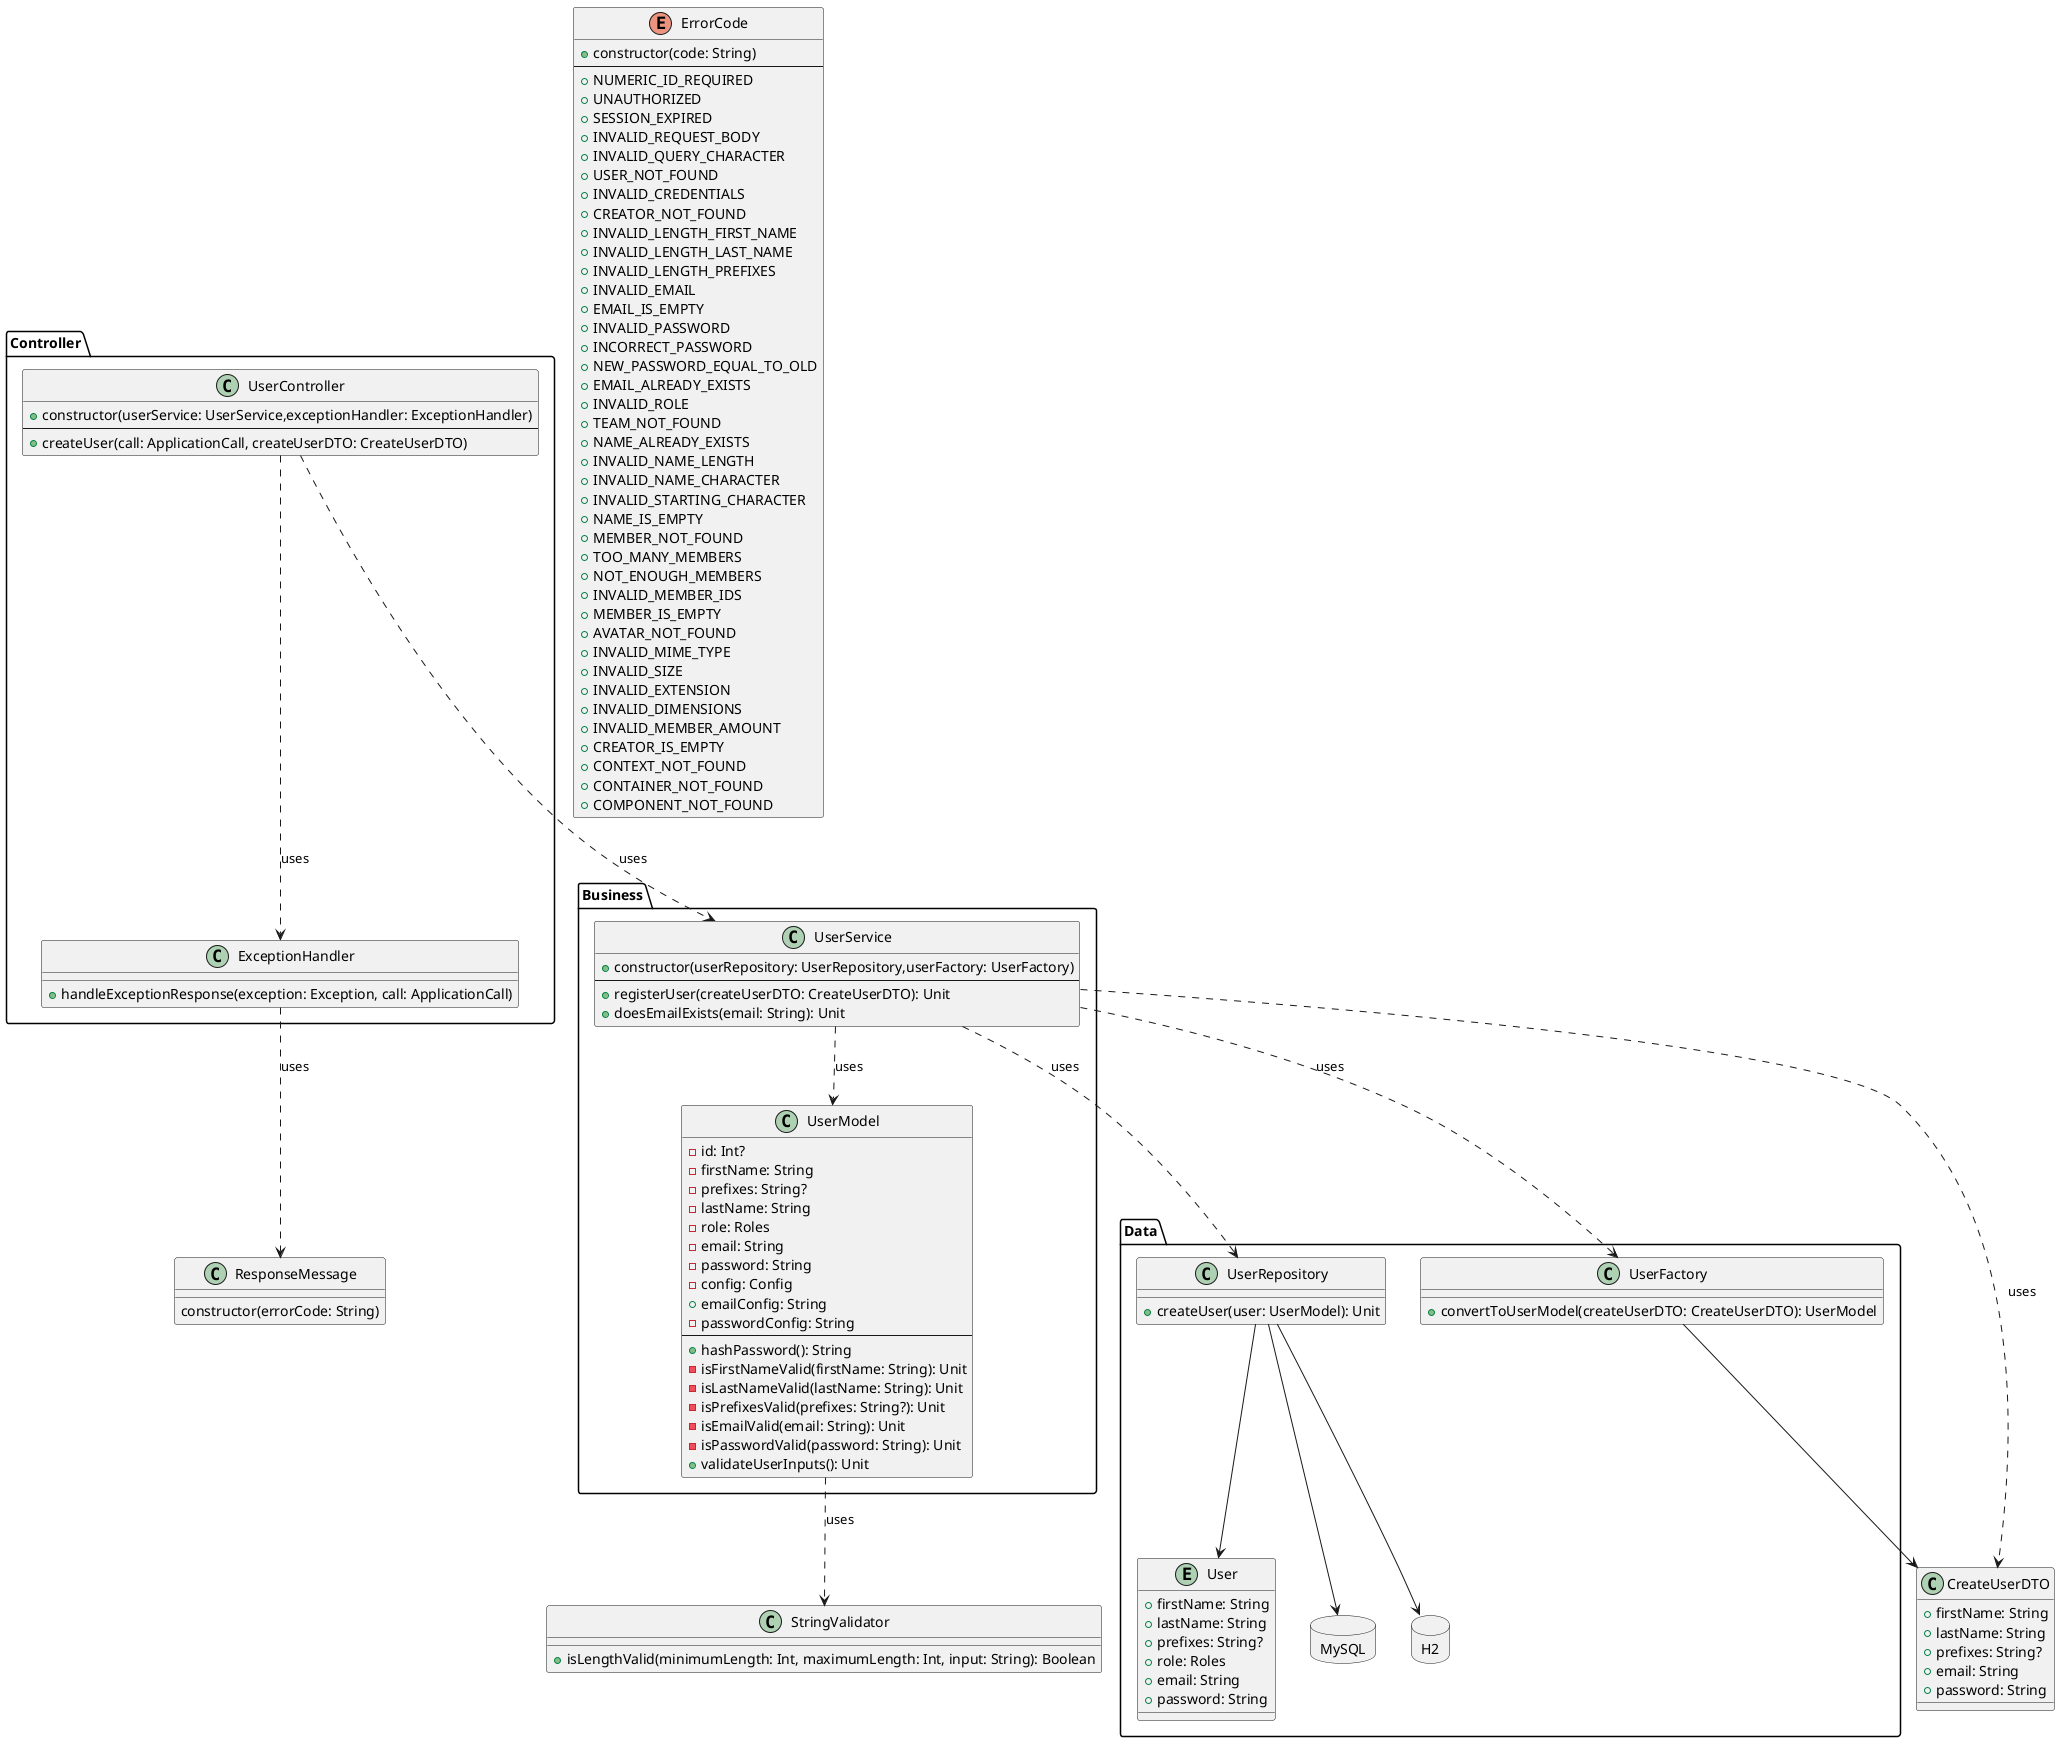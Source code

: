 @startuml
'https://plantuml.com/class-diagram

package Data <<Folder>> {
Entity User {
+ firstName: String
+ lastName: String
+ prefixes: String?
+ role: Roles
+ email: String
+ password: String
}


class UserRepository {
+ createUser(user: UserModel): Unit
}
class UserFactory {
+ convertToUserModel(createUserDTO: CreateUserDTO): UserModel
}
package MySQL <<Database>> {
}
package H2 <<Database>> {
}
UserRepository --> MySQL
UserRepository --> H2
UserRepository --> User
}
class CreateUserDTO {
+ firstName: String
+ lastName: String
+ prefixes: String?
+ email: String
+ password: String
}

package Controller <<Folder>> {
class UserController {
+ constructor(userService: UserService,exceptionHandler: ExceptionHandler)
--
+ createUser(call: ApplicationCall, createUserDTO: CreateUserDTO)
}
class ExceptionHandler {
+ handleExceptionResponse(exception: Exception, call: ApplicationCall)
}
UserController ..> ExceptionHandler : uses
}
class ResponseMessage {
constructor(errorCode: String)
}
UserFactory --> CreateUserDTO
ExceptionHandler ..> ResponseMessage : uses

package Business <<Folder>> {
class UserService {
+ constructor(userRepository: UserRepository,userFactory: UserFactory)
--
+ registerUser(createUserDTO: CreateUserDTO): Unit
+ doesEmailExists(email: String): Unit
}

class UserModel {
- id: Int?
- firstName: String
- prefixes: String?
- lastName: String
- role: Roles
- email: String
- password: String
- config: Config
+ emailConfig: String
- passwordConfig: String
--
+ hashPassword(): String
- isFirstNameValid(firstName: String): Unit
- isLastNameValid(lastName: String): Unit
- isPrefixesValid(prefixes: String?): Unit
- isEmailValid(email: String): Unit
- isPasswordValid(password: String): Unit
+ validateUserInputs(): Unit
}
UserService ..> UserModel : uses
UserService ..> CreateUserDTO : uses
}
class StringValidator {
+ isLengthValid(minimumLength: Int, maximumLength: Int, input: String): Boolean
}

enum ErrorCode {
+ constructor(code: String)
--
+ NUMERIC_ID_REQUIRED
+ UNAUTHORIZED
+ SESSION_EXPIRED
+ INVALID_REQUEST_BODY
+ INVALID_QUERY_CHARACTER
+ USER_NOT_FOUND
+ INVALID_CREDENTIALS
+ CREATOR_NOT_FOUND
+ INVALID_LENGTH_FIRST_NAME
+ INVALID_LENGTH_LAST_NAME
+ INVALID_LENGTH_PREFIXES
+ INVALID_EMAIL
+ EMAIL_IS_EMPTY
+ INVALID_PASSWORD
+ INCORRECT_PASSWORD
+ NEW_PASSWORD_EQUAL_TO_OLD
+ EMAIL_ALREADY_EXISTS
+ INVALID_ROLE
+ TEAM_NOT_FOUND
+ NAME_ALREADY_EXISTS
+ INVALID_NAME_LENGTH
+ INVALID_NAME_CHARACTER
+ INVALID_STARTING_CHARACTER
+ NAME_IS_EMPTY
+ MEMBER_NOT_FOUND
+ TOO_MANY_MEMBERS
+ NOT_ENOUGH_MEMBERS
+ INVALID_MEMBER_IDS
+ MEMBER_IS_EMPTY
+ AVATAR_NOT_FOUND
+ INVALID_MIME_TYPE
+ INVALID_SIZE
+ INVALID_EXTENSION
+ INVALID_DIMENSIONS
+ INVALID_MEMBER_AMOUNT
+ CREATOR_IS_EMPTY
+ CONTEXT_NOT_FOUND
+ CONTAINER_NOT_FOUND
+ COMPONENT_NOT_FOUND
}

UserController ..> UserService : uses
UserModel ..> StringValidator : uses
UserService ..> UserRepository : uses
UserService ..> UserFactory : uses

@enduml